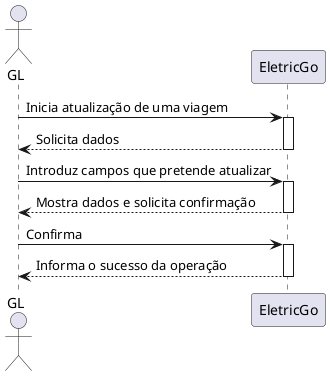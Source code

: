 @startuml
actor GL
GL -> EletricGo: Inicia atualização de uma viagem
activate EletricGo
EletricGo --> GL : Solicita dados
deactivate

GL -> EletricGo: Introduz campos que pretende atualizar
activate EletricGo
EletricGo --> GL : Mostra dados e solicita confirmação
deactivate

GL -> EletricGo: Confirma
activate EletricGo
EletricGo --> GL : Informa o sucesso da operação
deactivate EletricGo
@enduml